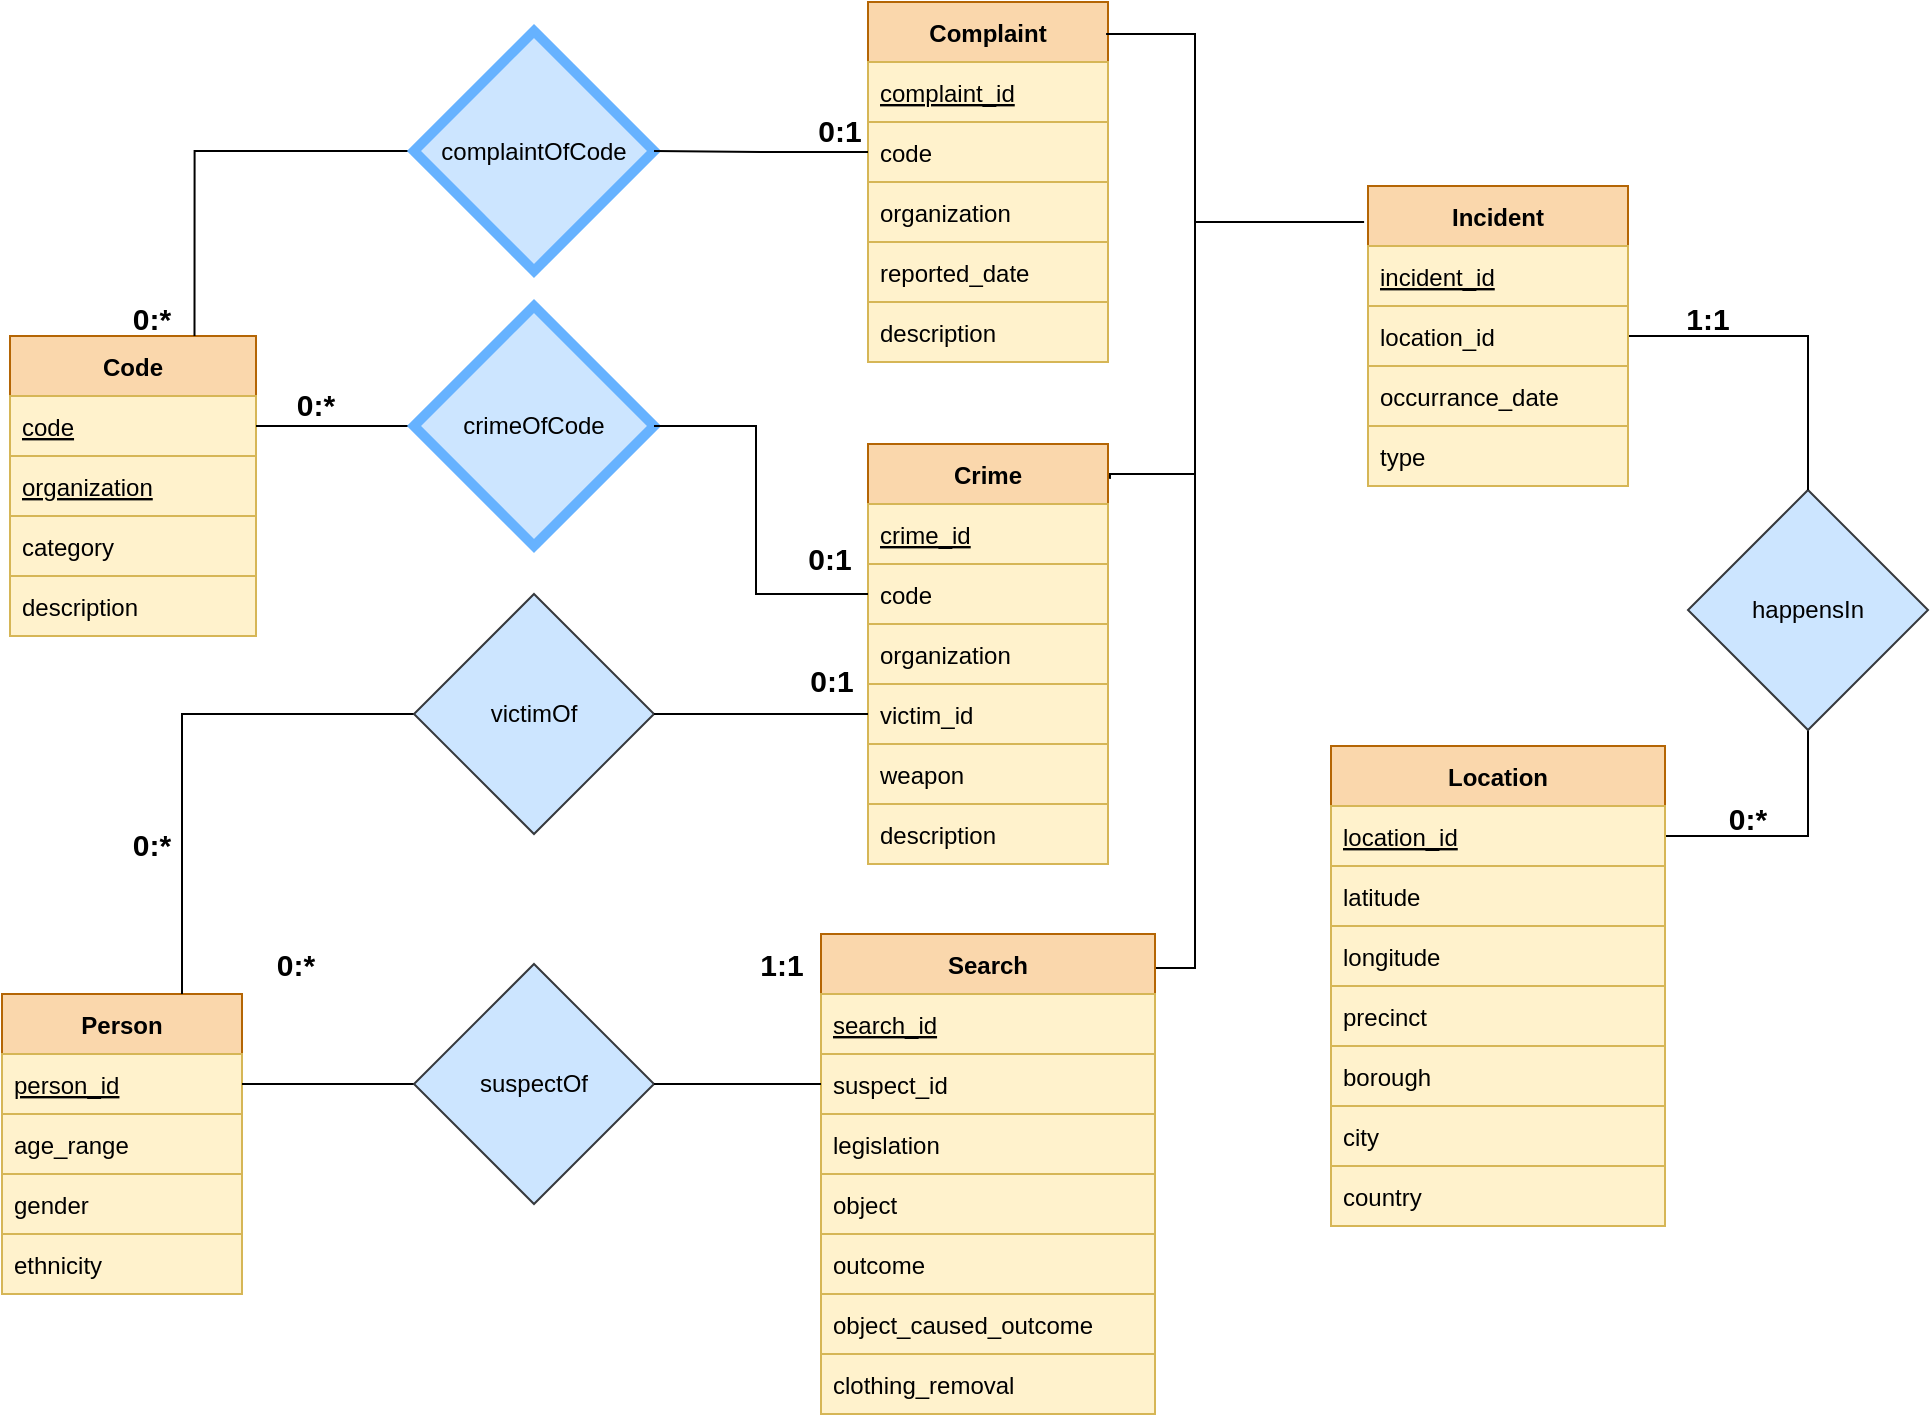 <mxfile version="15.9.6" type="device"><diagram id="vb5jYxPmQHz-0-leLHr-" name="Page-1"><mxGraphModel dx="1038" dy="547" grid="1" gridSize="10" guides="1" tooltips="1" connect="1" arrows="1" fold="1" page="1" pageScale="1" pageWidth="1169" pageHeight="827" math="0" shadow="0"><root><mxCell id="0"/><mxCell id="1" parent="0"/><mxCell id="H0O4W8BxZUsHjyPCR3iy-41" style="edgeStyle=orthogonalEdgeStyle;rounded=0;orthogonalLoop=1;jettySize=auto;html=1;exitX=0.5;exitY=1;exitDx=0;exitDy=0;entryX=1;entryY=0.5;entryDx=0;entryDy=0;endArrow=none;endFill=0;" parent="1" source="87NSv3tAJS0nTnmkow10-10" target="H0O4W8BxZUsHjyPCR3iy-13" edge="1"><mxGeometry relative="1" as="geometry"/></mxCell><mxCell id="87NSv3tAJS0nTnmkow10-10" value="happensIn" style="rhombus;whiteSpace=wrap;html=1;rounded=0;fillColor=#cce5ff;strokeColor=#36393d;" parent="1" vertex="1"><mxGeometry x="946" y="310" width="120" height="120" as="geometry"/></mxCell><mxCell id="87NSv3tAJS0nTnmkow10-31" value="Crime" style="swimlane;fontStyle=1;childLayout=stackLayout;horizontal=1;startSize=30;horizontalStack=0;resizeParent=1;resizeParentMax=0;resizeLast=0;collapsible=1;marginBottom=0;fillColor=#fad7ac;strokeColor=#b46504;" parent="1" vertex="1"><mxGeometry x="536" y="287" width="120" height="210" as="geometry"/></mxCell><mxCell id="87NSv3tAJS0nTnmkow10-32" value="crime_id" style="text;strokeColor=#d6b656;fillColor=#fff2cc;align=left;verticalAlign=middle;spacingLeft=4;spacingRight=4;overflow=hidden;points=[[0,0.5],[1,0.5]];portConstraint=eastwest;rotatable=0;fontStyle=4" parent="87NSv3tAJS0nTnmkow10-31" vertex="1"><mxGeometry y="30" width="120" height="30" as="geometry"/></mxCell><mxCell id="87NSv3tAJS0nTnmkow10-33" value="code" style="text;strokeColor=#d6b656;fillColor=#fff2cc;align=left;verticalAlign=middle;spacingLeft=4;spacingRight=4;overflow=hidden;points=[[0,0.5],[1,0.5]];portConstraint=eastwest;rotatable=0;fontStyle=0" parent="87NSv3tAJS0nTnmkow10-31" vertex="1"><mxGeometry y="60" width="120" height="30" as="geometry"/></mxCell><mxCell id="n7VRWkgAgvtae136KLdZ-2" value="organization" style="text;strokeColor=#d6b656;fillColor=#fff2cc;align=left;verticalAlign=middle;spacingLeft=4;spacingRight=4;overflow=hidden;points=[[0,0.5],[1,0.5]];portConstraint=eastwest;rotatable=0;fontStyle=0" parent="87NSv3tAJS0nTnmkow10-31" vertex="1"><mxGeometry y="90" width="120" height="30" as="geometry"/></mxCell><mxCell id="87NSv3tAJS0nTnmkow10-34" value="victim_id" style="text;strokeColor=#d6b656;fillColor=#fff2cc;align=left;verticalAlign=middle;spacingLeft=4;spacingRight=4;overflow=hidden;points=[[0,0.5],[1,0.5]];portConstraint=eastwest;rotatable=0;fontStyle=0" parent="87NSv3tAJS0nTnmkow10-31" vertex="1"><mxGeometry y="120" width="120" height="30" as="geometry"/></mxCell><mxCell id="rRqk9w-vWouzv0Gj5orZ-2" value="weapon" style="text;strokeColor=#d6b656;fillColor=#fff2cc;align=left;verticalAlign=middle;spacingLeft=4;spacingRight=4;overflow=hidden;points=[[0,0.5],[1,0.5]];portConstraint=eastwest;rotatable=0;fontStyle=0" vertex="1" parent="87NSv3tAJS0nTnmkow10-31"><mxGeometry y="150" width="120" height="30" as="geometry"/></mxCell><mxCell id="87NSv3tAJS0nTnmkow10-66" value="description" style="text;strokeColor=#d6b656;fillColor=#fff2cc;align=left;verticalAlign=middle;spacingLeft=4;spacingRight=4;overflow=hidden;points=[[0,0.5],[1,0.5]];portConstraint=eastwest;rotatable=0;fontStyle=0" parent="87NSv3tAJS0nTnmkow10-31" vertex="1"><mxGeometry y="180" width="120" height="30" as="geometry"/></mxCell><mxCell id="H0O4W8BxZUsHjyPCR3iy-40" style="edgeStyle=orthogonalEdgeStyle;rounded=0;orthogonalLoop=1;jettySize=auto;html=1;exitX=1;exitY=0.5;exitDx=0;exitDy=0;entryX=0.5;entryY=0;entryDx=0;entryDy=0;endArrow=none;endFill=0;" parent="1" source="87NSv3tAJS0nTnmkow10-36" target="87NSv3tAJS0nTnmkow10-10" edge="1"><mxGeometry relative="1" as="geometry"/></mxCell><mxCell id="87NSv3tAJS0nTnmkow10-36" value="Incident" style="swimlane;fontStyle=1;childLayout=stackLayout;horizontal=1;startSize=30;horizontalStack=0;resizeParent=1;resizeParentMax=0;resizeLast=0;collapsible=1;marginBottom=0;fillColor=#fad7ac;strokeColor=#b46504;" parent="1" vertex="1"><mxGeometry x="786" y="158" width="130" height="150" as="geometry"/></mxCell><mxCell id="87NSv3tAJS0nTnmkow10-37" value="incident_id" style="text;strokeColor=#d6b656;fillColor=#fff2cc;align=left;verticalAlign=middle;spacingLeft=4;spacingRight=4;overflow=hidden;points=[[0,0.5],[1,0.5]];portConstraint=eastwest;rotatable=0;fontStyle=4" parent="87NSv3tAJS0nTnmkow10-36" vertex="1"><mxGeometry y="30" width="130" height="30" as="geometry"/></mxCell><mxCell id="87NSv3tAJS0nTnmkow10-38" value="location_id" style="text;strokeColor=#d6b656;fillColor=#fff2cc;align=left;verticalAlign=middle;spacingLeft=4;spacingRight=4;overflow=hidden;points=[[0,0.5],[1,0.5]];portConstraint=eastwest;rotatable=0;" parent="87NSv3tAJS0nTnmkow10-36" vertex="1"><mxGeometry y="60" width="130" height="30" as="geometry"/></mxCell><mxCell id="87NSv3tAJS0nTnmkow10-39" value="occurrance_date" style="text;strokeColor=#d6b656;fillColor=#fff2cc;align=left;verticalAlign=middle;spacingLeft=4;spacingRight=4;overflow=hidden;points=[[0,0.5],[1,0.5]];portConstraint=eastwest;rotatable=0;" parent="87NSv3tAJS0nTnmkow10-36" vertex="1"><mxGeometry y="90" width="130" height="30" as="geometry"/></mxCell><mxCell id="87NSv3tAJS0nTnmkow10-40" value="type" style="text;strokeColor=#d6b656;fillColor=#fff2cc;align=left;verticalAlign=middle;spacingLeft=4;spacingRight=4;overflow=hidden;points=[[0,0.5],[1,0.5]];portConstraint=eastwest;rotatable=0;" parent="87NSv3tAJS0nTnmkow10-36" vertex="1"><mxGeometry y="120" width="130" height="30" as="geometry"/></mxCell><mxCell id="87NSv3tAJS0nTnmkow10-49" value="1:1" style="text;html=1;strokeColor=none;fillColor=none;align=center;verticalAlign=middle;whiteSpace=wrap;rounded=0;fontSize=15;fontStyle=1" parent="1" vertex="1"><mxGeometry x="936" y="214" width="40" height="19" as="geometry"/></mxCell><mxCell id="87NSv3tAJS0nTnmkow10-69" value="Complaint" style="swimlane;fontStyle=1;childLayout=stackLayout;horizontal=1;startSize=30;horizontalStack=0;resizeParent=1;resizeParentMax=0;resizeLast=0;collapsible=1;marginBottom=0;fillColor=#fad7ac;strokeColor=#b46504;" parent="1" vertex="1"><mxGeometry x="536" y="66" width="120" height="180" as="geometry"/></mxCell><mxCell id="87NSv3tAJS0nTnmkow10-70" value="complaint_id" style="text;strokeColor=#d6b656;fillColor=#fff2cc;align=left;verticalAlign=middle;spacingLeft=4;spacingRight=4;overflow=hidden;points=[[0,0.5],[1,0.5]];portConstraint=eastwest;rotatable=0;fontStyle=4" parent="87NSv3tAJS0nTnmkow10-69" vertex="1"><mxGeometry y="30" width="120" height="30" as="geometry"/></mxCell><mxCell id="87NSv3tAJS0nTnmkow10-71" value="code" style="text;strokeColor=#d6b656;fillColor=#fff2cc;align=left;verticalAlign=middle;spacingLeft=4;spacingRight=4;overflow=hidden;points=[[0,0.5],[1,0.5]];portConstraint=eastwest;rotatable=0;fontStyle=0" parent="87NSv3tAJS0nTnmkow10-69" vertex="1"><mxGeometry y="60" width="120" height="30" as="geometry"/></mxCell><mxCell id="n7VRWkgAgvtae136KLdZ-1" value="organization" style="text;strokeColor=#d6b656;fillColor=#fff2cc;align=left;verticalAlign=middle;spacingLeft=4;spacingRight=4;overflow=hidden;points=[[0,0.5],[1,0.5]];portConstraint=eastwest;rotatable=0;fontStyle=0" parent="87NSv3tAJS0nTnmkow10-69" vertex="1"><mxGeometry y="90" width="120" height="30" as="geometry"/></mxCell><mxCell id="H0O4W8BxZUsHjyPCR3iy-1" value="reported_date" style="text;strokeColor=#d6b656;fillColor=#fff2cc;align=left;verticalAlign=middle;spacingLeft=4;spacingRight=4;overflow=hidden;points=[[0,0.5],[1,0.5]];portConstraint=eastwest;rotatable=0;fontStyle=0" parent="87NSv3tAJS0nTnmkow10-69" vertex="1"><mxGeometry y="120" width="120" height="30" as="geometry"/></mxCell><mxCell id="87NSv3tAJS0nTnmkow10-73" value="description" style="text;strokeColor=#d6b656;fillColor=#fff2cc;align=left;verticalAlign=middle;spacingLeft=4;spacingRight=4;overflow=hidden;points=[[0,0.5],[1,0.5]];portConstraint=eastwest;rotatable=0;fontStyle=0" parent="87NSv3tAJS0nTnmkow10-69" vertex="1"><mxGeometry y="150" width="120" height="30" as="geometry"/></mxCell><mxCell id="87NSv3tAJS0nTnmkow10-74" value="Search" style="swimlane;fontStyle=1;childLayout=stackLayout;horizontal=1;startSize=30;horizontalStack=0;resizeParent=1;resizeParentMax=0;resizeLast=0;collapsible=1;marginBottom=0;fillColor=#fad7ac;strokeColor=#b46504;" parent="1" vertex="1"><mxGeometry x="512.5" y="532" width="167" height="240" as="geometry"/></mxCell><mxCell id="87NSv3tAJS0nTnmkow10-75" value="search_id" style="text;strokeColor=#d6b656;fillColor=#fff2cc;align=left;verticalAlign=middle;spacingLeft=4;spacingRight=4;overflow=hidden;points=[[0,0.5],[1,0.5]];portConstraint=eastwest;rotatable=0;fontStyle=4" parent="87NSv3tAJS0nTnmkow10-74" vertex="1"><mxGeometry y="30" width="167" height="30" as="geometry"/></mxCell><mxCell id="87NSv3tAJS0nTnmkow10-76" value="suspect_id" style="text;strokeColor=#d6b656;fillColor=#fff2cc;align=left;verticalAlign=middle;spacingLeft=4;spacingRight=4;overflow=hidden;points=[[0,0.5],[1,0.5]];portConstraint=eastwest;rotatable=0;fontStyle=0" parent="87NSv3tAJS0nTnmkow10-74" vertex="1"><mxGeometry y="60" width="167" height="30" as="geometry"/></mxCell><mxCell id="87NSv3tAJS0nTnmkow10-77" value="legislation" style="text;strokeColor=#d6b656;fillColor=#fff2cc;align=left;verticalAlign=middle;spacingLeft=4;spacingRight=4;overflow=hidden;points=[[0,0.5],[1,0.5]];portConstraint=eastwest;rotatable=0;fontStyle=0" parent="87NSv3tAJS0nTnmkow10-74" vertex="1"><mxGeometry y="90" width="167" height="30" as="geometry"/></mxCell><mxCell id="87NSv3tAJS0nTnmkow10-78" value="object" style="text;strokeColor=#d6b656;fillColor=#fff2cc;align=left;verticalAlign=middle;spacingLeft=4;spacingRight=4;overflow=hidden;points=[[0,0.5],[1,0.5]];portConstraint=eastwest;rotatable=0;fontStyle=0" parent="87NSv3tAJS0nTnmkow10-74" vertex="1"><mxGeometry y="120" width="167" height="30" as="geometry"/></mxCell><mxCell id="87NSv3tAJS0nTnmkow10-79" value="outcome" style="text;strokeColor=#d6b656;fillColor=#fff2cc;align=left;verticalAlign=middle;spacingLeft=4;spacingRight=4;overflow=hidden;points=[[0,0.5],[1,0.5]];portConstraint=eastwest;rotatable=0;fontStyle=0" parent="87NSv3tAJS0nTnmkow10-74" vertex="1"><mxGeometry y="150" width="167" height="30" as="geometry"/></mxCell><mxCell id="87NSv3tAJS0nTnmkow10-80" value="object_caused_outcome" style="text;strokeColor=#d6b656;fillColor=#fff2cc;align=left;verticalAlign=middle;spacingLeft=4;spacingRight=4;overflow=hidden;points=[[0,0.5],[1,0.5]];portConstraint=eastwest;rotatable=0;fontStyle=0" parent="87NSv3tAJS0nTnmkow10-74" vertex="1"><mxGeometry y="180" width="167" height="30" as="geometry"/></mxCell><mxCell id="87NSv3tAJS0nTnmkow10-81" value="clothing_removal" style="text;strokeColor=#d6b656;fillColor=#fff2cc;align=left;verticalAlign=middle;spacingLeft=4;spacingRight=4;overflow=hidden;points=[[0,0.5],[1,0.5]];portConstraint=eastwest;rotatable=0;fontStyle=0" parent="87NSv3tAJS0nTnmkow10-74" vertex="1"><mxGeometry y="210" width="167" height="30" as="geometry"/></mxCell><mxCell id="H0O4W8BxZUsHjyPCR3iy-2" value="Person" style="swimlane;fontStyle=1;childLayout=stackLayout;horizontal=1;startSize=30;horizontalStack=0;resizeParent=1;resizeParentMax=0;resizeLast=0;collapsible=1;marginBottom=0;fillColor=#fad7ac;strokeColor=#b46504;" parent="1" vertex="1"><mxGeometry x="103" y="562" width="120" height="150" as="geometry"/></mxCell><mxCell id="H0O4W8BxZUsHjyPCR3iy-3" value="person_id" style="text;strokeColor=#d6b656;fillColor=#fff2cc;align=left;verticalAlign=middle;spacingLeft=4;spacingRight=4;overflow=hidden;points=[[0,0.5],[1,0.5]];portConstraint=eastwest;rotatable=0;fontStyle=4" parent="H0O4W8BxZUsHjyPCR3iy-2" vertex="1"><mxGeometry y="30" width="120" height="30" as="geometry"/></mxCell><mxCell id="H0O4W8BxZUsHjyPCR3iy-4" value="age_range" style="text;strokeColor=#d6b656;fillColor=#fff2cc;align=left;verticalAlign=middle;spacingLeft=4;spacingRight=4;overflow=hidden;points=[[0,0.5],[1,0.5]];portConstraint=eastwest;rotatable=0;fontStyle=0" parent="H0O4W8BxZUsHjyPCR3iy-2" vertex="1"><mxGeometry y="60" width="120" height="30" as="geometry"/></mxCell><mxCell id="H0O4W8BxZUsHjyPCR3iy-5" value="gender" style="text;strokeColor=#d6b656;fillColor=#fff2cc;align=left;verticalAlign=middle;spacingLeft=4;spacingRight=4;overflow=hidden;points=[[0,0.5],[1,0.5]];portConstraint=eastwest;rotatable=0;fontStyle=0" parent="H0O4W8BxZUsHjyPCR3iy-2" vertex="1"><mxGeometry y="90" width="120" height="30" as="geometry"/></mxCell><mxCell id="H0O4W8BxZUsHjyPCR3iy-6" value="ethnicity" style="text;strokeColor=#d6b656;fillColor=#fff2cc;align=left;verticalAlign=middle;spacingLeft=4;spacingRight=4;overflow=hidden;points=[[0,0.5],[1,0.5]];portConstraint=eastwest;rotatable=0;fontStyle=0" parent="H0O4W8BxZUsHjyPCR3iy-2" vertex="1"><mxGeometry y="120" width="120" height="30" as="geometry"/></mxCell><mxCell id="H0O4W8BxZUsHjyPCR3iy-12" value="Location" style="swimlane;fontStyle=1;childLayout=stackLayout;horizontal=1;startSize=30;horizontalStack=0;resizeParent=1;resizeParentMax=0;resizeLast=0;collapsible=1;marginBottom=0;fillColor=#fad7ac;strokeColor=#b46504;" parent="1" vertex="1"><mxGeometry x="767.5" y="438" width="167" height="240" as="geometry"/></mxCell><mxCell id="H0O4W8BxZUsHjyPCR3iy-13" value="location_id" style="text;strokeColor=#d6b656;fillColor=#fff2cc;align=left;verticalAlign=middle;spacingLeft=4;spacingRight=4;overflow=hidden;points=[[0,0.5],[1,0.5]];portConstraint=eastwest;rotatable=0;fontStyle=4" parent="H0O4W8BxZUsHjyPCR3iy-12" vertex="1"><mxGeometry y="30" width="167" height="30" as="geometry"/></mxCell><mxCell id="H0O4W8BxZUsHjyPCR3iy-14" value="latitude" style="text;strokeColor=#d6b656;fillColor=#fff2cc;align=left;verticalAlign=middle;spacingLeft=4;spacingRight=4;overflow=hidden;points=[[0,0.5],[1,0.5]];portConstraint=eastwest;rotatable=0;fontStyle=0" parent="H0O4W8BxZUsHjyPCR3iy-12" vertex="1"><mxGeometry y="60" width="167" height="30" as="geometry"/></mxCell><mxCell id="H0O4W8BxZUsHjyPCR3iy-15" value="longitude" style="text;strokeColor=#d6b656;fillColor=#fff2cc;align=left;verticalAlign=middle;spacingLeft=4;spacingRight=4;overflow=hidden;points=[[0,0.5],[1,0.5]];portConstraint=eastwest;rotatable=0;fontStyle=0" parent="H0O4W8BxZUsHjyPCR3iy-12" vertex="1"><mxGeometry y="90" width="167" height="30" as="geometry"/></mxCell><mxCell id="H0O4W8BxZUsHjyPCR3iy-20" value="precinct" style="text;strokeColor=#d6b656;fillColor=#fff2cc;align=left;verticalAlign=middle;spacingLeft=4;spacingRight=4;overflow=hidden;points=[[0,0.5],[1,0.5]];portConstraint=eastwest;rotatable=0;fontStyle=0" parent="H0O4W8BxZUsHjyPCR3iy-12" vertex="1"><mxGeometry y="120" width="167" height="30" as="geometry"/></mxCell><mxCell id="H0O4W8BxZUsHjyPCR3iy-16" value="borough" style="text;strokeColor=#d6b656;fillColor=#fff2cc;align=left;verticalAlign=middle;spacingLeft=4;spacingRight=4;overflow=hidden;points=[[0,0.5],[1,0.5]];portConstraint=eastwest;rotatable=0;fontStyle=0" parent="H0O4W8BxZUsHjyPCR3iy-12" vertex="1"><mxGeometry y="150" width="167" height="30" as="geometry"/></mxCell><mxCell id="H0O4W8BxZUsHjyPCR3iy-17" value="city" style="text;strokeColor=#d6b656;fillColor=#fff2cc;align=left;verticalAlign=middle;spacingLeft=4;spacingRight=4;overflow=hidden;points=[[0,0.5],[1,0.5]];portConstraint=eastwest;rotatable=0;fontStyle=0" parent="H0O4W8BxZUsHjyPCR3iy-12" vertex="1"><mxGeometry y="180" width="167" height="30" as="geometry"/></mxCell><mxCell id="-iDSJ_hNLefzTQq5T1jY-1" value="country" style="text;strokeColor=#d6b656;fillColor=#fff2cc;align=left;verticalAlign=middle;spacingLeft=4;spacingRight=4;overflow=hidden;points=[[0,0.5],[1,0.5]];portConstraint=eastwest;rotatable=0;fontStyle=0" parent="H0O4W8BxZUsHjyPCR3iy-12" vertex="1"><mxGeometry y="210" width="167" height="30" as="geometry"/></mxCell><mxCell id="H0O4W8BxZUsHjyPCR3iy-21" value="Code" style="swimlane;fontStyle=1;childLayout=stackLayout;horizontal=1;startSize=30;horizontalStack=0;resizeParent=1;resizeParentMax=0;resizeLast=0;collapsible=1;marginBottom=0;fillColor=#fad7ac;strokeColor=#b46504;" parent="1" vertex="1"><mxGeometry x="107" y="233" width="123" height="150" as="geometry"/></mxCell><mxCell id="H0O4W8BxZUsHjyPCR3iy-22" value="code" style="text;strokeColor=#d6b656;fillColor=#fff2cc;align=left;verticalAlign=middle;spacingLeft=4;spacingRight=4;overflow=hidden;points=[[0,0.5],[1,0.5]];portConstraint=eastwest;rotatable=0;fontStyle=4" parent="H0O4W8BxZUsHjyPCR3iy-21" vertex="1"><mxGeometry y="30" width="123" height="30" as="geometry"/></mxCell><mxCell id="H0O4W8BxZUsHjyPCR3iy-23" value="organization" style="text;strokeColor=#d6b656;fillColor=#fff2cc;align=left;verticalAlign=middle;spacingLeft=4;spacingRight=4;overflow=hidden;points=[[0,0.5],[1,0.5]];portConstraint=eastwest;rotatable=0;fontStyle=4" parent="H0O4W8BxZUsHjyPCR3iy-21" vertex="1"><mxGeometry y="60" width="123" height="30" as="geometry"/></mxCell><mxCell id="H0O4W8BxZUsHjyPCR3iy-24" value="category" style="text;strokeColor=#d6b656;fillColor=#fff2cc;align=left;verticalAlign=middle;spacingLeft=4;spacingRight=4;overflow=hidden;points=[[0,0.5],[1,0.5]];portConstraint=eastwest;rotatable=0;fontStyle=0" parent="H0O4W8BxZUsHjyPCR3iy-21" vertex="1"><mxGeometry y="90" width="123" height="30" as="geometry"/></mxCell><mxCell id="H0O4W8BxZUsHjyPCR3iy-25" value="description" style="text;strokeColor=#d6b656;fillColor=#fff2cc;align=left;verticalAlign=middle;spacingLeft=4;spacingRight=4;overflow=hidden;points=[[0,0.5],[1,0.5]];portConstraint=eastwest;rotatable=0;fontStyle=0" parent="H0O4W8BxZUsHjyPCR3iy-21" vertex="1"><mxGeometry y="120" width="123" height="30" as="geometry"/></mxCell><mxCell id="H0O4W8BxZUsHjyPCR3iy-36" style="edgeStyle=orthogonalEdgeStyle;rounded=0;orthogonalLoop=1;jettySize=auto;html=1;exitX=0;exitY=0.5;exitDx=0;exitDy=0;entryX=0.75;entryY=0;entryDx=0;entryDy=0;endArrow=none;endFill=0;" parent="1" source="H0O4W8BxZUsHjyPCR3iy-26" target="H0O4W8BxZUsHjyPCR3iy-21" edge="1"><mxGeometry relative="1" as="geometry"/></mxCell><mxCell id="H0O4W8BxZUsHjyPCR3iy-26" value="complaintOfCode" style="rhombus;whiteSpace=wrap;html=1;rounded=0;fillColor=#cce5ff;strokeColor=#66B2FF;strokeWidth=5;" parent="1" vertex="1"><mxGeometry x="309" y="80.5" width="120" height="120" as="geometry"/></mxCell><mxCell id="H0O4W8BxZUsHjyPCR3iy-37" style="edgeStyle=orthogonalEdgeStyle;rounded=0;orthogonalLoop=1;jettySize=auto;html=1;exitX=0;exitY=0.5;exitDx=0;exitDy=0;entryX=1;entryY=0.5;entryDx=0;entryDy=0;endArrow=none;endFill=0;" parent="1" source="H0O4W8BxZUsHjyPCR3iy-27" target="H0O4W8BxZUsHjyPCR3iy-22" edge="1"><mxGeometry relative="1" as="geometry"/></mxCell><mxCell id="H0O4W8BxZUsHjyPCR3iy-27" value="crimeOfCode" style="rhombus;whiteSpace=wrap;html=1;rounded=0;fillColor=#cce5ff;strokeColor=#66B2FF;strokeWidth=5;" parent="1" vertex="1"><mxGeometry x="309" y="218" width="120" height="120" as="geometry"/></mxCell><mxCell id="H0O4W8BxZUsHjyPCR3iy-38" style="edgeStyle=orthogonalEdgeStyle;rounded=0;orthogonalLoop=1;jettySize=auto;html=1;exitX=0;exitY=0.5;exitDx=0;exitDy=0;entryX=0.75;entryY=0;entryDx=0;entryDy=0;endArrow=none;endFill=0;" parent="1" source="H0O4W8BxZUsHjyPCR3iy-28" target="H0O4W8BxZUsHjyPCR3iy-2" edge="1"><mxGeometry relative="1" as="geometry"/></mxCell><mxCell id="H0O4W8BxZUsHjyPCR3iy-28" value="victimOf" style="rhombus;whiteSpace=wrap;html=1;rounded=0;fillColor=#cce5ff;strokeColor=#36393d;" parent="1" vertex="1"><mxGeometry x="309" y="362" width="120" height="120" as="geometry"/></mxCell><mxCell id="H0O4W8BxZUsHjyPCR3iy-39" style="edgeStyle=orthogonalEdgeStyle;rounded=0;orthogonalLoop=1;jettySize=auto;html=1;exitX=0;exitY=0.5;exitDx=0;exitDy=0;entryX=1;entryY=0.5;entryDx=0;entryDy=0;endArrow=none;endFill=0;" parent="1" source="H0O4W8BxZUsHjyPCR3iy-29" target="H0O4W8BxZUsHjyPCR3iy-3" edge="1"><mxGeometry relative="1" as="geometry"/></mxCell><mxCell id="H0O4W8BxZUsHjyPCR3iy-29" value="suspectOf" style="rhombus;whiteSpace=wrap;html=1;rounded=0;fillColor=#cce5ff;strokeColor=#36393d;" parent="1" vertex="1"><mxGeometry x="309" y="547" width="120" height="120" as="geometry"/></mxCell><mxCell id="H0O4W8BxZUsHjyPCR3iy-35" style="edgeStyle=orthogonalEdgeStyle;rounded=0;orthogonalLoop=1;jettySize=auto;html=1;exitX=0;exitY=0.5;exitDx=0;exitDy=0;entryX=1;entryY=0.5;entryDx=0;entryDy=0;endArrow=none;endFill=0;" parent="1" source="87NSv3tAJS0nTnmkow10-76" target="H0O4W8BxZUsHjyPCR3iy-29" edge="1"><mxGeometry relative="1" as="geometry"/></mxCell><mxCell id="H0O4W8BxZUsHjyPCR3iy-42" value="0:*" style="text;html=1;strokeColor=none;fillColor=none;align=center;verticalAlign=middle;whiteSpace=wrap;rounded=0;fontSize=15;fontStyle=1" parent="1" vertex="1"><mxGeometry x="956" y="464" width="40" height="19" as="geometry"/></mxCell><mxCell id="H0O4W8BxZUsHjyPCR3iy-43" value="0:1" style="text;html=1;strokeColor=none;fillColor=none;align=center;verticalAlign=middle;whiteSpace=wrap;rounded=0;fontSize=15;fontStyle=1" parent="1" vertex="1"><mxGeometry x="497" y="334" width="40" height="19" as="geometry"/></mxCell><mxCell id="H0O4W8BxZUsHjyPCR3iy-44" value="0:*" style="text;html=1;strokeColor=none;fillColor=none;align=center;verticalAlign=middle;whiteSpace=wrap;rounded=0;fontSize=15;fontStyle=1" parent="1" vertex="1"><mxGeometry x="240" y="257" width="40" height="19" as="geometry"/></mxCell><mxCell id="H0O4W8BxZUsHjyPCR3iy-45" value="0:*" style="text;html=1;strokeColor=none;fillColor=none;align=center;verticalAlign=middle;whiteSpace=wrap;rounded=0;fontSize=15;fontStyle=1" parent="1" vertex="1"><mxGeometry x="158" y="214" width="40" height="19" as="geometry"/></mxCell><mxCell id="H0O4W8BxZUsHjyPCR3iy-46" value="0:1" style="text;html=1;strokeColor=none;fillColor=none;align=center;verticalAlign=middle;whiteSpace=wrap;rounded=0;fontSize=15;fontStyle=1" parent="1" vertex="1"><mxGeometry x="502" y="120" width="40" height="19" as="geometry"/></mxCell><mxCell id="H0O4W8BxZUsHjyPCR3iy-47" value="0:1" style="text;html=1;strokeColor=none;fillColor=none;align=center;verticalAlign=middle;whiteSpace=wrap;rounded=0;fontSize=15;fontStyle=1" parent="1" vertex="1"><mxGeometry x="498" y="395" width="40" height="19" as="geometry"/></mxCell><mxCell id="H0O4W8BxZUsHjyPCR3iy-48" value="1:1" style="text;html=1;strokeColor=none;fillColor=none;align=center;verticalAlign=middle;whiteSpace=wrap;rounded=0;fontSize=15;fontStyle=1" parent="1" vertex="1"><mxGeometry x="472.5" y="537" width="40" height="19" as="geometry"/></mxCell><mxCell id="H0O4W8BxZUsHjyPCR3iy-49" value="0:*" style="text;html=1;strokeColor=none;fillColor=none;align=center;verticalAlign=middle;whiteSpace=wrap;rounded=0;fontSize=15;fontStyle=1" parent="1" vertex="1"><mxGeometry x="158" y="477" width="40" height="19" as="geometry"/></mxCell><mxCell id="H0O4W8BxZUsHjyPCR3iy-50" value="0:*" style="text;html=1;strokeColor=none;fillColor=none;align=center;verticalAlign=middle;whiteSpace=wrap;rounded=0;fontSize=15;fontStyle=1" parent="1" vertex="1"><mxGeometry x="230" y="537" width="40" height="19" as="geometry"/></mxCell><mxCell id="H0O4W8BxZUsHjyPCR3iy-51" style="edgeStyle=orthogonalEdgeStyle;rounded=0;orthogonalLoop=1;jettySize=auto;html=1;exitX=0.992;exitY=0.089;exitDx=0;exitDy=0;endArrow=none;endFill=0;entryX=1.003;entryY=0.071;entryDx=0;entryDy=0;entryPerimeter=0;exitPerimeter=0;" parent="1" source="87NSv3tAJS0nTnmkow10-69" target="87NSv3tAJS0nTnmkow10-74" edge="1"><mxGeometry relative="1" as="geometry"><mxPoint x="700" y="497" as="targetPoint"/></mxGeometry></mxCell><mxCell id="H0O4W8BxZUsHjyPCR3iy-52" style="edgeStyle=orthogonalEdgeStyle;rounded=0;orthogonalLoop=1;jettySize=auto;html=1;exitX=1.008;exitY=0.083;exitDx=0;exitDy=0;endArrow=none;endFill=0;exitPerimeter=0;" parent="1" source="87NSv3tAJS0nTnmkow10-31" edge="1"><mxGeometry relative="1" as="geometry"><mxPoint x="700" y="302" as="targetPoint"/><Array as="points"><mxPoint x="700" y="302"/></Array></mxGeometry></mxCell><mxCell id="H0O4W8BxZUsHjyPCR3iy-53" style="edgeStyle=orthogonalEdgeStyle;rounded=0;orthogonalLoop=1;jettySize=auto;html=1;exitX=-0.015;exitY=0.12;exitDx=0;exitDy=0;endArrow=none;endFill=0;exitPerimeter=0;" parent="1" source="87NSv3tAJS0nTnmkow10-36" edge="1"><mxGeometry relative="1" as="geometry"><mxPoint x="700" y="176" as="targetPoint"/><Array as="points"><mxPoint x="700" y="176"/></Array></mxGeometry></mxCell><mxCell id="n7VRWkgAgvtae136KLdZ-3" style="edgeStyle=orthogonalEdgeStyle;rounded=0;orthogonalLoop=1;jettySize=auto;html=1;exitX=0;exitY=0.5;exitDx=0;exitDy=0;entryX=1;entryY=0.5;entryDx=0;entryDy=0;endArrow=none;endFill=0;" parent="1" source="87NSv3tAJS0nTnmkow10-71" target="H0O4W8BxZUsHjyPCR3iy-26" edge="1"><mxGeometry relative="1" as="geometry"/></mxCell><mxCell id="n7VRWkgAgvtae136KLdZ-4" style="edgeStyle=orthogonalEdgeStyle;rounded=0;orthogonalLoop=1;jettySize=auto;html=1;exitX=0;exitY=0.5;exitDx=0;exitDy=0;entryX=1;entryY=0.5;entryDx=0;entryDy=0;endArrow=none;endFill=0;" parent="1" source="87NSv3tAJS0nTnmkow10-33" target="H0O4W8BxZUsHjyPCR3iy-27" edge="1"><mxGeometry relative="1" as="geometry"><Array as="points"><mxPoint x="480" y="362"/><mxPoint x="480" y="278"/></Array></mxGeometry></mxCell><mxCell id="n7VRWkgAgvtae136KLdZ-5" style="edgeStyle=orthogonalEdgeStyle;rounded=0;orthogonalLoop=1;jettySize=auto;html=1;exitX=0;exitY=0.5;exitDx=0;exitDy=0;entryX=1;entryY=0.5;entryDx=0;entryDy=0;endArrow=none;endFill=0;" parent="1" source="87NSv3tAJS0nTnmkow10-34" target="H0O4W8BxZUsHjyPCR3iy-28" edge="1"><mxGeometry relative="1" as="geometry"/></mxCell></root></mxGraphModel></diagram></mxfile>